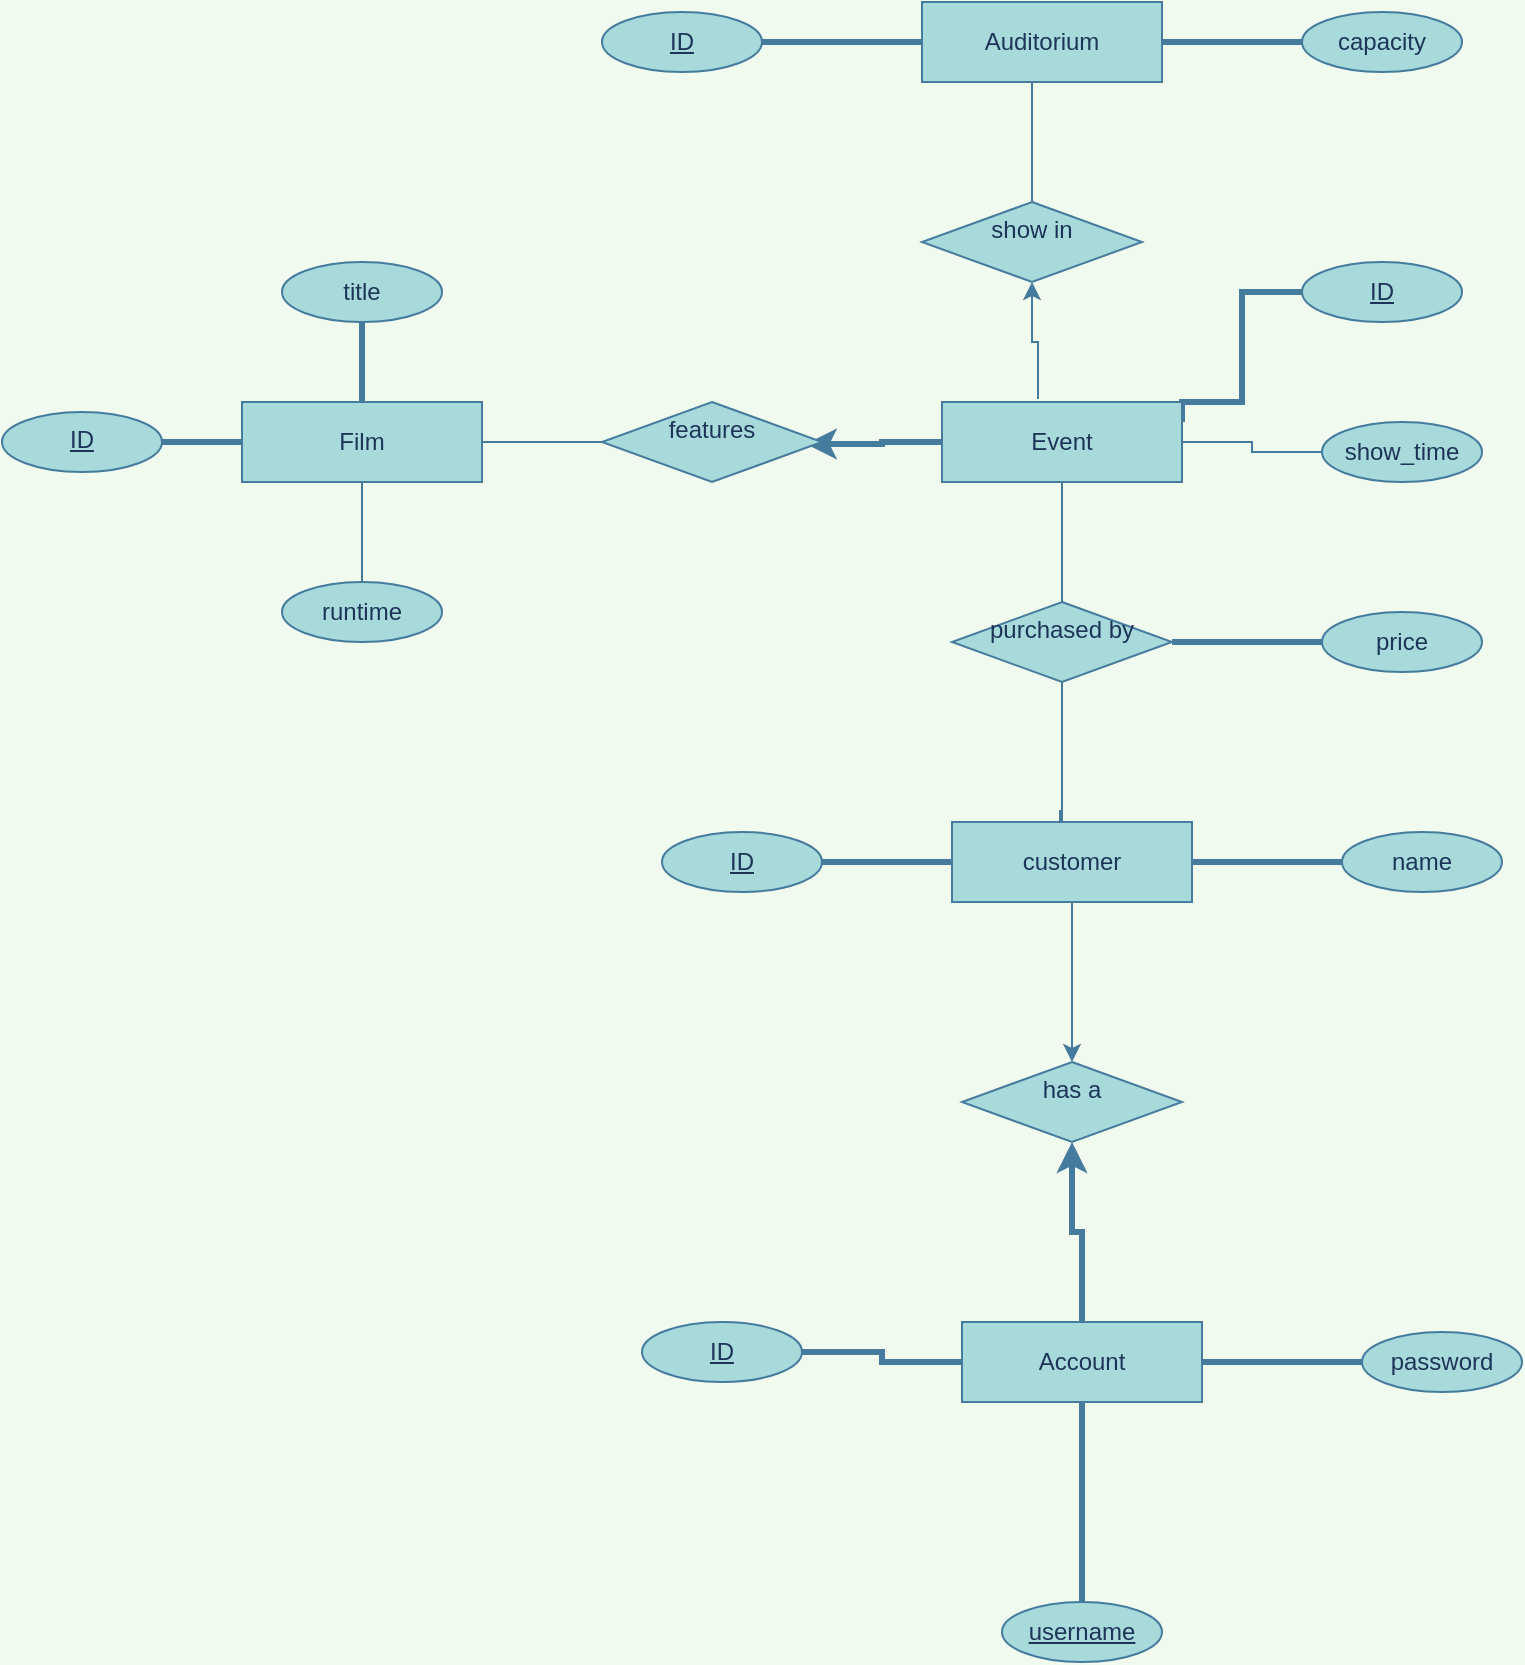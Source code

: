 <mxfile>
    <diagram id="7CjxhxyKvAfLZ0QjVKaI" name="Page-1">
        <mxGraphModel dx="690" dy="443" grid="1" gridSize="10" guides="1" tooltips="1" connect="1" arrows="1" fold="1" page="1" pageScale="1" pageWidth="850" pageHeight="1100" background="#F1FAEE" math="0" shadow="0">
            <root>
                <mxCell id="0"/>
                <mxCell id="1" parent="0"/>
                <mxCell id="2" value="ID" style="ellipse;whiteSpace=wrap;html=1;verticalAlign=top;fontStyle=4;fillColor=#A8DADC;strokeColor=#457B9D;fontColor=#1D3557;" vertex="1" parent="1">
                    <mxGeometry y="225" width="80" height="30" as="geometry"/>
                </mxCell>
                <mxCell id="3" value="runtime" style="ellipse;whiteSpace=wrap;html=1;fillColor=#A8DADC;strokeColor=#457B9D;fontColor=#1D3557;" vertex="1" parent="1">
                    <mxGeometry x="140" y="310" width="80" height="30" as="geometry"/>
                </mxCell>
                <mxCell id="4" value="title" style="ellipse;whiteSpace=wrap;html=1;fillColor=#A8DADC;strokeColor=#457B9D;fontColor=#1D3557;" vertex="1" parent="1">
                    <mxGeometry x="140" y="150" width="80" height="30" as="geometry"/>
                </mxCell>
                <mxCell id="6" style="edgeStyle=orthogonalEdgeStyle;rounded=0;orthogonalLoop=1;jettySize=auto;html=1;exitX=0.5;exitY=1;exitDx=0;exitDy=0;entryX=0.5;entryY=0;entryDx=0;entryDy=0;endArrow=none;endFill=0;strokeColor=#457B9D;fontColor=#1D3557;labelBackgroundColor=#F1FAEE;" edge="1" parent="1" source="5" target="3">
                    <mxGeometry relative="1" as="geometry"/>
                </mxCell>
                <mxCell id="7" style="edgeStyle=orthogonalEdgeStyle;rounded=0;orthogonalLoop=1;jettySize=auto;html=1;exitX=0.5;exitY=0;exitDx=0;exitDy=0;entryX=0.5;entryY=1;entryDx=0;entryDy=0;endArrow=none;endFill=0;strokeWidth=3;strokeColor=#457B9D;fontColor=#1D3557;labelBackgroundColor=#F1FAEE;" edge="1" parent="1" source="5" target="4">
                    <mxGeometry relative="1" as="geometry"/>
                </mxCell>
                <mxCell id="8" style="edgeStyle=orthogonalEdgeStyle;rounded=0;orthogonalLoop=1;jettySize=auto;html=1;exitX=0;exitY=0.5;exitDx=0;exitDy=0;entryX=1;entryY=0.5;entryDx=0;entryDy=0;endArrow=none;endFill=0;strokeWidth=3;strokeColor=#457B9D;fontColor=#1D3557;labelBackgroundColor=#F1FAEE;" edge="1" parent="1" source="5" target="2">
                    <mxGeometry relative="1" as="geometry"/>
                </mxCell>
                <mxCell id="5" value="Film" style="rounded=0;whiteSpace=wrap;html=1;fillColor=#A8DADC;strokeColor=#457B9D;fontColor=#1D3557;" vertex="1" parent="1">
                    <mxGeometry x="120" y="220" width="120" height="40" as="geometry"/>
                </mxCell>
                <mxCell id="23" style="edgeStyle=orthogonalEdgeStyle;rounded=0;orthogonalLoop=1;jettySize=auto;html=1;exitX=0.5;exitY=0;exitDx=0;exitDy=0;entryX=0.438;entryY=0.975;entryDx=0;entryDy=0;endArrow=none;endFill=0;strokeWidth=1;entryPerimeter=0;strokeColor=#457B9D;fontColor=#1D3557;labelBackgroundColor=#F1FAEE;" edge="1" parent="1" source="9" target="15">
                    <mxGeometry relative="1" as="geometry">
                        <Array as="points">
                            <mxPoint x="515" y="59"/>
                        </Array>
                    </mxGeometry>
                </mxCell>
                <mxCell id="9" value="show in" style="rhombus;whiteSpace=wrap;html=1;verticalAlign=top;fillColor=#A8DADC;strokeColor=#457B9D;fontColor=#1D3557;" vertex="1" parent="1">
                    <mxGeometry x="460" y="120" width="110" height="40" as="geometry"/>
                </mxCell>
                <mxCell id="17" style="edgeStyle=orthogonalEdgeStyle;rounded=0;orthogonalLoop=1;jettySize=auto;html=1;exitX=0;exitY=0.5;exitDx=0;exitDy=0;entryX=0.927;entryY=0.525;entryDx=0;entryDy=0;entryPerimeter=0;endArrow=classic;endFill=1;strokeWidth=3;strokeColor=#457B9D;fontColor=#1D3557;labelBackgroundColor=#F1FAEE;" edge="1" parent="1" source="12" target="14">
                    <mxGeometry relative="1" as="geometry"/>
                </mxCell>
                <mxCell id="26" style="edgeStyle=orthogonalEdgeStyle;rounded=0;orthogonalLoop=1;jettySize=auto;html=1;exitX=0.4;exitY=-0.037;exitDx=0;exitDy=0;entryX=0.5;entryY=1;entryDx=0;entryDy=0;endArrow=classic;endFill=1;strokeWidth=1;exitPerimeter=0;strokeColor=#457B9D;fontColor=#1D3557;labelBackgroundColor=#F1FAEE;" edge="1" parent="1" source="12" target="9">
                    <mxGeometry relative="1" as="geometry"/>
                </mxCell>
                <mxCell id="39" style="edgeStyle=orthogonalEdgeStyle;rounded=0;orthogonalLoop=1;jettySize=auto;html=1;exitX=0.5;exitY=1;exitDx=0;exitDy=0;entryX=0.5;entryY=0;entryDx=0;entryDy=0;endArrow=none;endFill=0;strokeWidth=1;strokeColor=#457B9D;fontColor=#1D3557;labelBackgroundColor=#F1FAEE;" edge="1" parent="1" source="12" target="29">
                    <mxGeometry relative="1" as="geometry"/>
                </mxCell>
                <mxCell id="55" style="edgeStyle=orthogonalEdgeStyle;rounded=0;orthogonalLoop=1;jettySize=auto;html=1;exitX=1;exitY=0.25;exitDx=0;exitDy=0;entryX=0;entryY=0.5;entryDx=0;entryDy=0;endArrow=none;endFill=0;strokeWidth=3;strokeColor=#457B9D;fontColor=#1D3557;labelBackgroundColor=#F1FAEE;" edge="1" parent="1" source="12" target="27">
                    <mxGeometry relative="1" as="geometry">
                        <Array as="points">
                            <mxPoint x="590" y="220"/>
                            <mxPoint x="620" y="220"/>
                            <mxPoint x="620" y="165"/>
                        </Array>
                    </mxGeometry>
                </mxCell>
                <mxCell id="12" value="Event" style="rounded=0;whiteSpace=wrap;html=1;fillColor=#A8DADC;strokeColor=#457B9D;fontColor=#1D3557;" vertex="1" parent="1">
                    <mxGeometry x="470" y="220" width="120" height="40" as="geometry"/>
                </mxCell>
                <mxCell id="18" style="edgeStyle=orthogonalEdgeStyle;rounded=0;orthogonalLoop=1;jettySize=auto;html=1;exitX=0;exitY=0.5;exitDx=0;exitDy=0;endArrow=none;endFill=0;strokeWidth=1;strokeColor=#457B9D;fontColor=#1D3557;labelBackgroundColor=#F1FAEE;" edge="1" parent="1" source="14" target="5">
                    <mxGeometry relative="1" as="geometry"/>
                </mxCell>
                <mxCell id="14" value="features" style="rhombus;whiteSpace=wrap;html=1;verticalAlign=top;fillColor=#A8DADC;strokeColor=#457B9D;fontColor=#1D3557;" vertex="1" parent="1">
                    <mxGeometry x="300" y="220" width="110" height="40" as="geometry"/>
                </mxCell>
                <mxCell id="21" style="edgeStyle=orthogonalEdgeStyle;rounded=0;orthogonalLoop=1;jettySize=auto;html=1;exitX=0;exitY=0.5;exitDx=0;exitDy=0;entryX=1;entryY=0.5;entryDx=0;entryDy=0;endArrow=none;endFill=0;strokeWidth=3;strokeColor=#457B9D;fontColor=#1D3557;labelBackgroundColor=#F1FAEE;" edge="1" parent="1" source="15" target="20">
                    <mxGeometry relative="1" as="geometry"/>
                </mxCell>
                <mxCell id="15" value="Auditorium" style="rounded=0;whiteSpace=wrap;html=1;fillColor=#A8DADC;strokeColor=#457B9D;fontColor=#1D3557;" vertex="1" parent="1">
                    <mxGeometry x="460" y="20" width="120" height="40" as="geometry"/>
                </mxCell>
                <mxCell id="22" style="edgeStyle=orthogonalEdgeStyle;rounded=0;orthogonalLoop=1;jettySize=auto;html=1;exitX=0;exitY=0.5;exitDx=0;exitDy=0;endArrow=none;endFill=0;strokeWidth=3;strokeColor=#457B9D;fontColor=#1D3557;labelBackgroundColor=#F1FAEE;" edge="1" parent="1" source="19" target="15">
                    <mxGeometry relative="1" as="geometry"/>
                </mxCell>
                <mxCell id="19" value="capacity" style="ellipse;whiteSpace=wrap;html=1;fillColor=#A8DADC;strokeColor=#457B9D;fontColor=#1D3557;" vertex="1" parent="1">
                    <mxGeometry x="650" y="25" width="80" height="30" as="geometry"/>
                </mxCell>
                <mxCell id="20" value="ID" style="ellipse;whiteSpace=wrap;html=1;fontStyle=4;fillColor=#A8DADC;strokeColor=#457B9D;fontColor=#1D3557;" vertex="1" parent="1">
                    <mxGeometry x="300" y="25" width="80" height="30" as="geometry"/>
                </mxCell>
                <mxCell id="27" value="ID" style="ellipse;whiteSpace=wrap;html=1;fontStyle=4;fillColor=#A8DADC;strokeColor=#457B9D;fontColor=#1D3557;" vertex="1" parent="1">
                    <mxGeometry x="650" y="150" width="80" height="30" as="geometry"/>
                </mxCell>
                <mxCell id="36" style="edgeStyle=orthogonalEdgeStyle;rounded=0;orthogonalLoop=1;jettySize=auto;html=1;exitX=0;exitY=0.5;exitDx=0;exitDy=0;endArrow=none;endFill=0;strokeWidth=1;entryX=1;entryY=0.5;entryDx=0;entryDy=0;strokeColor=#457B9D;fontColor=#1D3557;labelBackgroundColor=#F1FAEE;" edge="1" parent="1" source="28" target="12">
                    <mxGeometry relative="1" as="geometry">
                        <mxPoint x="610" y="245" as="targetPoint"/>
                    </mxGeometry>
                </mxCell>
                <mxCell id="28" value="show_time" style="ellipse;whiteSpace=wrap;html=1;fillColor=#A8DADC;strokeColor=#457B9D;fontColor=#1D3557;" vertex="1" parent="1">
                    <mxGeometry x="660" y="230" width="80" height="30" as="geometry"/>
                </mxCell>
                <mxCell id="40" style="edgeStyle=orthogonalEdgeStyle;rounded=0;orthogonalLoop=1;jettySize=auto;html=1;exitX=0.5;exitY=1;exitDx=0;exitDy=0;entryX=0.45;entryY=-0.15;entryDx=0;entryDy=0;entryPerimeter=0;endArrow=none;endFill=0;strokeWidth=1;strokeColor=#457B9D;fontColor=#1D3557;labelBackgroundColor=#F1FAEE;" edge="1" parent="1" source="29" target="34">
                    <mxGeometry relative="1" as="geometry">
                        <Array as="points">
                            <mxPoint x="530" y="430"/>
                            <mxPoint x="529" y="430"/>
                        </Array>
                    </mxGeometry>
                </mxCell>
                <mxCell id="29" value="purchased by" style="rhombus;whiteSpace=wrap;html=1;verticalAlign=top;fillColor=#A8DADC;strokeColor=#457B9D;fontColor=#1D3557;" vertex="1" parent="1">
                    <mxGeometry x="475" y="320" width="110" height="40" as="geometry"/>
                </mxCell>
                <mxCell id="41" style="edgeStyle=orthogonalEdgeStyle;rounded=0;orthogonalLoop=1;jettySize=auto;html=1;exitX=0;exitY=0.5;exitDx=0;exitDy=0;entryX=1;entryY=0.5;entryDx=0;entryDy=0;endArrow=none;endFill=0;strokeWidth=3;strokeColor=#457B9D;fontColor=#1D3557;labelBackgroundColor=#F1FAEE;" edge="1" parent="1" source="30" target="29">
                    <mxGeometry relative="1" as="geometry"/>
                </mxCell>
                <mxCell id="30" value="price" style="ellipse;whiteSpace=wrap;html=1;fillColor=#A8DADC;strokeColor=#457B9D;fontColor=#1D3557;" vertex="1" parent="1">
                    <mxGeometry x="660" y="325" width="80" height="30" as="geometry"/>
                </mxCell>
                <mxCell id="50" style="edgeStyle=orthogonalEdgeStyle;rounded=0;orthogonalLoop=1;jettySize=auto;html=1;exitX=1;exitY=0.5;exitDx=0;exitDy=0;entryX=0;entryY=0.5;entryDx=0;entryDy=0;endArrow=none;endFill=0;strokeWidth=3;strokeColor=#457B9D;fontColor=#1D3557;labelBackgroundColor=#F1FAEE;" edge="1" parent="1" source="31" target="46">
                    <mxGeometry relative="1" as="geometry"/>
                </mxCell>
                <mxCell id="31" value="ID" style="ellipse;whiteSpace=wrap;html=1;fontStyle=4;fillColor=#A8DADC;strokeColor=#457B9D;fontColor=#1D3557;" vertex="1" parent="1">
                    <mxGeometry x="320" y="680" width="80" height="30" as="geometry"/>
                </mxCell>
                <mxCell id="32" value="name" style="ellipse;whiteSpace=wrap;html=1;fillColor=#A8DADC;strokeColor=#457B9D;fontColor=#1D3557;" vertex="1" parent="1">
                    <mxGeometry x="670" y="435" width="80" height="30" as="geometry"/>
                </mxCell>
                <mxCell id="33" value="ID" style="ellipse;whiteSpace=wrap;html=1;fontStyle=4;fillColor=#A8DADC;strokeColor=#457B9D;fontColor=#1D3557;" vertex="1" parent="1">
                    <mxGeometry x="330" y="435" width="80" height="30" as="geometry"/>
                </mxCell>
                <mxCell id="42" style="edgeStyle=orthogonalEdgeStyle;rounded=0;orthogonalLoop=1;jettySize=auto;html=1;exitX=0;exitY=0.5;exitDx=0;exitDy=0;endArrow=none;endFill=0;strokeWidth=3;strokeColor=#457B9D;fontColor=#1D3557;labelBackgroundColor=#F1FAEE;" edge="1" parent="1" source="34" target="33">
                    <mxGeometry relative="1" as="geometry"/>
                </mxCell>
                <mxCell id="43" style="edgeStyle=orthogonalEdgeStyle;rounded=0;orthogonalLoop=1;jettySize=auto;html=1;exitX=1;exitY=0.5;exitDx=0;exitDy=0;entryX=0;entryY=0.5;entryDx=0;entryDy=0;endArrow=none;endFill=0;strokeWidth=3;strokeColor=#457B9D;fontColor=#1D3557;labelBackgroundColor=#F1FAEE;" edge="1" parent="1" source="34" target="32">
                    <mxGeometry relative="1" as="geometry"/>
                </mxCell>
                <mxCell id="52" style="edgeStyle=orthogonalEdgeStyle;rounded=0;orthogonalLoop=1;jettySize=auto;html=1;exitX=0.5;exitY=1;exitDx=0;exitDy=0;entryX=0.5;entryY=0;entryDx=0;entryDy=0;endArrow=classic;endFill=1;strokeWidth=1;strokeColor=#457B9D;fontColor=#1D3557;labelBackgroundColor=#F1FAEE;" edge="1" parent="1" source="34" target="47">
                    <mxGeometry relative="1" as="geometry"/>
                </mxCell>
                <mxCell id="34" value="customer" style="rounded=0;whiteSpace=wrap;html=1;fillColor=#A8DADC;strokeColor=#457B9D;fontColor=#1D3557;" vertex="1" parent="1">
                    <mxGeometry x="475" y="430" width="120" height="40" as="geometry"/>
                </mxCell>
                <mxCell id="44" value="password" style="ellipse;whiteSpace=wrap;html=1;fillColor=#A8DADC;strokeColor=#457B9D;fontColor=#1D3557;" vertex="1" parent="1">
                    <mxGeometry x="680" y="685" width="80" height="30" as="geometry"/>
                </mxCell>
                <mxCell id="49" style="edgeStyle=orthogonalEdgeStyle;rounded=0;orthogonalLoop=1;jettySize=auto;html=1;exitX=0.5;exitY=0;exitDx=0;exitDy=0;entryX=0.5;entryY=1;entryDx=0;entryDy=0;endArrow=none;endFill=0;strokeWidth=3;strokeColor=#457B9D;fontColor=#1D3557;labelBackgroundColor=#F1FAEE;" edge="1" parent="1" source="45" target="46">
                    <mxGeometry relative="1" as="geometry"/>
                </mxCell>
                <mxCell id="45" value="username" style="ellipse;whiteSpace=wrap;html=1;fontStyle=4;fillColor=#A8DADC;strokeColor=#457B9D;fontColor=#1D3557;" vertex="1" parent="1">
                    <mxGeometry x="500" y="820" width="80" height="30" as="geometry"/>
                </mxCell>
                <mxCell id="48" style="edgeStyle=orthogonalEdgeStyle;rounded=0;orthogonalLoop=1;jettySize=auto;html=1;exitX=1;exitY=0.5;exitDx=0;exitDy=0;entryX=0;entryY=0.5;entryDx=0;entryDy=0;endArrow=none;endFill=0;strokeWidth=3;strokeColor=#457B9D;fontColor=#1D3557;labelBackgroundColor=#F1FAEE;" edge="1" parent="1" source="46" target="44">
                    <mxGeometry relative="1" as="geometry"/>
                </mxCell>
                <mxCell id="51" style="edgeStyle=orthogonalEdgeStyle;rounded=0;orthogonalLoop=1;jettySize=auto;html=1;exitX=0.5;exitY=0;exitDx=0;exitDy=0;entryX=0.5;entryY=1;entryDx=0;entryDy=0;endArrow=classic;endFill=1;strokeWidth=3;strokeColor=#457B9D;fontColor=#1D3557;labelBackgroundColor=#F1FAEE;" edge="1" parent="1" source="46" target="47">
                    <mxGeometry relative="1" as="geometry"/>
                </mxCell>
                <mxCell id="46" value="Account" style="rounded=0;whiteSpace=wrap;html=1;fillColor=#A8DADC;strokeColor=#457B9D;fontColor=#1D3557;" vertex="1" parent="1">
                    <mxGeometry x="480" y="680" width="120" height="40" as="geometry"/>
                </mxCell>
                <mxCell id="47" value="has a" style="rhombus;whiteSpace=wrap;html=1;verticalAlign=top;fillColor=#A8DADC;strokeColor=#457B9D;fontColor=#1D3557;" vertex="1" parent="1">
                    <mxGeometry x="480" y="550" width="110" height="40" as="geometry"/>
                </mxCell>
            </root>
        </mxGraphModel>
    </diagram>
</mxfile>